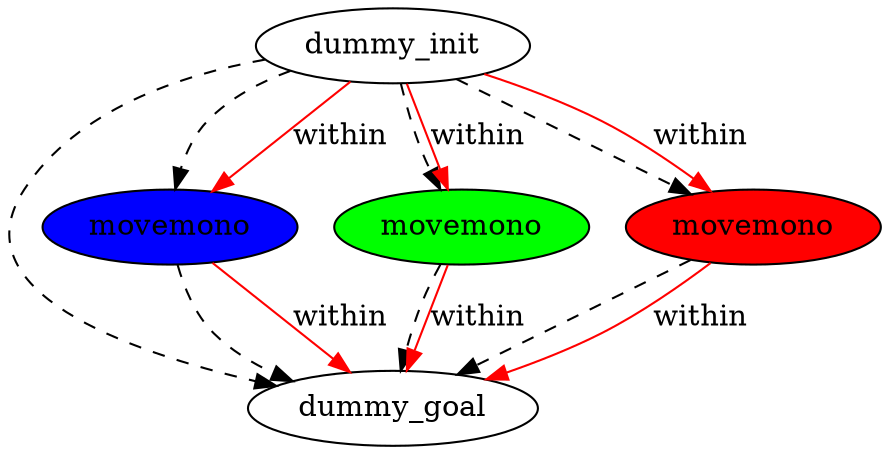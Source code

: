 digraph {
	"8e5e71c5-94eb-ae5d-bc16-5b0e3b17b288" [label=dummy_init fillcolor=white style=filled]
	"7cd5babe-d0e9-9e5d-4220-f0b6c5035b6c" [label=dummy_goal fillcolor=white style=filled]
	"30084a02-a090-3f90-3fc5-43c97c479df2" [label=movemono fillcolor=blue style=filled]
	"e6184043-f9db-00b0-e40f-1972ea94a772" [label=movemono fillcolor=green style=filled]
	"d10320a3-8a21-d06c-b13e-3f6d0062cf68" [label=movemono fillcolor=red style=filled]
	"8e5e71c5-94eb-ae5d-bc16-5b0e3b17b288" -> "e6184043-f9db-00b0-e40f-1972ea94a772" [color=black style=dashed]
	"8e5e71c5-94eb-ae5d-bc16-5b0e3b17b288" -> "7cd5babe-d0e9-9e5d-4220-f0b6c5035b6c" [color=black style=dashed]
	"e6184043-f9db-00b0-e40f-1972ea94a772" -> "7cd5babe-d0e9-9e5d-4220-f0b6c5035b6c" [color=black style=dashed]
	"8e5e71c5-94eb-ae5d-bc16-5b0e3b17b288" -> "30084a02-a090-3f90-3fc5-43c97c479df2" [color=black style=dashed]
	"8e5e71c5-94eb-ae5d-bc16-5b0e3b17b288" -> "d10320a3-8a21-d06c-b13e-3f6d0062cf68" [color=black style=dashed]
	"30084a02-a090-3f90-3fc5-43c97c479df2" -> "7cd5babe-d0e9-9e5d-4220-f0b6c5035b6c" [color=black style=dashed]
	"d10320a3-8a21-d06c-b13e-3f6d0062cf68" -> "7cd5babe-d0e9-9e5d-4220-f0b6c5035b6c" [color=black style=dashed]
	"8e5e71c5-94eb-ae5d-bc16-5b0e3b17b288" -> "d10320a3-8a21-d06c-b13e-3f6d0062cf68" [label=within color=red]
	"30084a02-a090-3f90-3fc5-43c97c479df2" -> "7cd5babe-d0e9-9e5d-4220-f0b6c5035b6c" [label=within color=red]
	"e6184043-f9db-00b0-e40f-1972ea94a772" -> "7cd5babe-d0e9-9e5d-4220-f0b6c5035b6c" [label=within color=red]
	"d10320a3-8a21-d06c-b13e-3f6d0062cf68" -> "7cd5babe-d0e9-9e5d-4220-f0b6c5035b6c" [label=within color=red]
	"8e5e71c5-94eb-ae5d-bc16-5b0e3b17b288" -> "30084a02-a090-3f90-3fc5-43c97c479df2" [label=within color=red]
	"8e5e71c5-94eb-ae5d-bc16-5b0e3b17b288" -> "e6184043-f9db-00b0-e40f-1972ea94a772" [label=within color=red]
}
